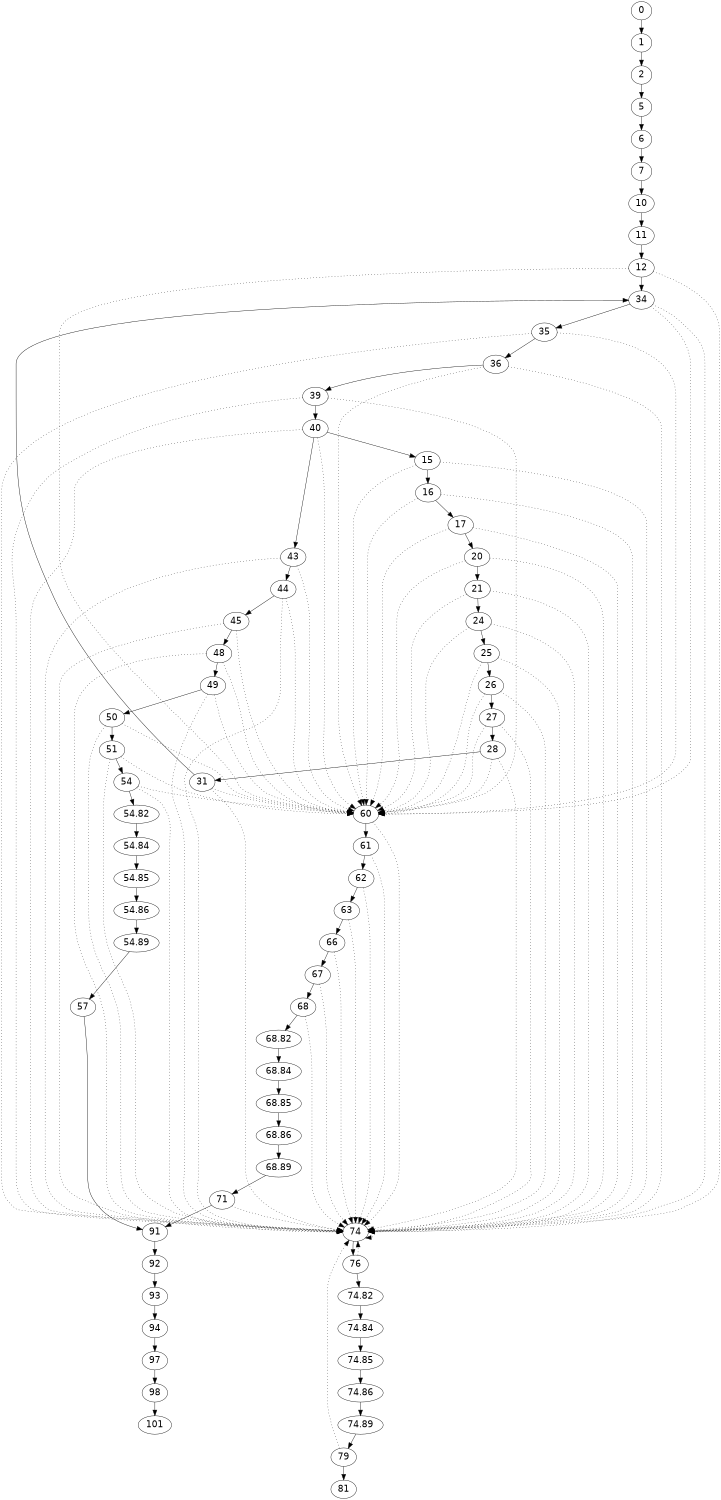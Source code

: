 digraph G {
	size="7.5,10";
	ratio=compress;
	node[fontname="Helvetica",fontsize=24];
	edge[arrowsize=1.5];
	subgraph nnnnnnn_0 {
		0 -> 1 -> 2 -> 5 -> 6 -> 7 -> 10 -> 11;
	}

	subgraph nnnnnnn_12 {
		12;
	}
	11 -> 12;

	subgraph nnnnnnn_34 {
		34 -> 35 -> 36 -> 39 -> 40;
	}
	{12 ; 34 ; 35 ; 36 ; 39 ; 40} -> 60[style=dotted,color=black];
	{12 ; 34 ; 35 ; 36 ; 39 ; 40} -> 74[style=dotted,color=black];
	12 -> 34;

	subgraph nnnnnnn_43 {
		43 -> 44 -> 45 -> 48 -> 49 -> 50 -> 51 -> 54;
	}
	{43 ; 44 ; 45 ; 48 ; 49 ; 50 ; 51 ; 54} -> 60[style=dotted,color=black];
	{43 ; 44 ; 45 ; 48 ; 49 ; 50 ; 51 ; 54} -> 74[style=dotted,color=black];
	40 -> 43;

	subgraph nnnnnnn_15 {
		15 -> 16 -> 17 -> 20 -> 21 -> 24 -> 25 -> 26 -> 27 -> 28 -> 31;
	}
	{15 ; 16 ; 17 ; 20 ; 21 ; 24 ; 25 ; 26 ; 27 ; 28 ; 31} -> 60[style=dotted,color=black];
	{15 ; 16 ; 17 ; 20 ; 21 ; 24 ; 25 ; 26 ; 27 ; 28 ; 31} -> 74[style=dotted,color=black];
	40 -> 15;
	31 -> 34;

	subgraph nnnnnnn_54_82 {
		54.82 -> 54.84 -> 54.85 -> 54.86 -> 54.89;
	}
	54 -> 54.82;
	
	subgraph nnnnnnn_57 {
		57;
	}
	54.89 -> 57;
	
	subgraph nnnnnnn_74 {
		74 -> 76;
	}
	{74 ; 76; 79} -> 74[style=dotted,color=black];
	
	subgraph nnnnnnn_91 {
		91 -> 92 -> 93 -> 94;
	}
	57 -> 91;

	subgraph nnnnnnn_97 {
		97 -> 98 -> 101;
	}
	94 -> 97;

	subgraph nnnnnnn_60 {
		60 -> 61 -> 62 -> 63 -> 66 -> 67 -> 68;
	}
	{60 ; 61 ; 62 ; 63 ; 66 ; 67 ; 68; 71} -> 74[style=dotted];
	
	subgraph nnnnnnn_68_82 {
		68.82 -> 68.84 -> 68.85 -> 68.86 -> 68.89;
	}
	68 -> 68.82;

	subgraph nnnnnnn_71 {
		71;
	}
	68.89 -> 71;
	71 -> 91;

	subgraph nnnnnnn_74_82 {
		74.82 -> 74.84 -> 74.85 -> 74.86 -> 74.89;
	}
	76 -> 74.82;

	subgraph nnnnnnn_79 {
		79 -> 81;
	}
	74.89 -> 79;
}
